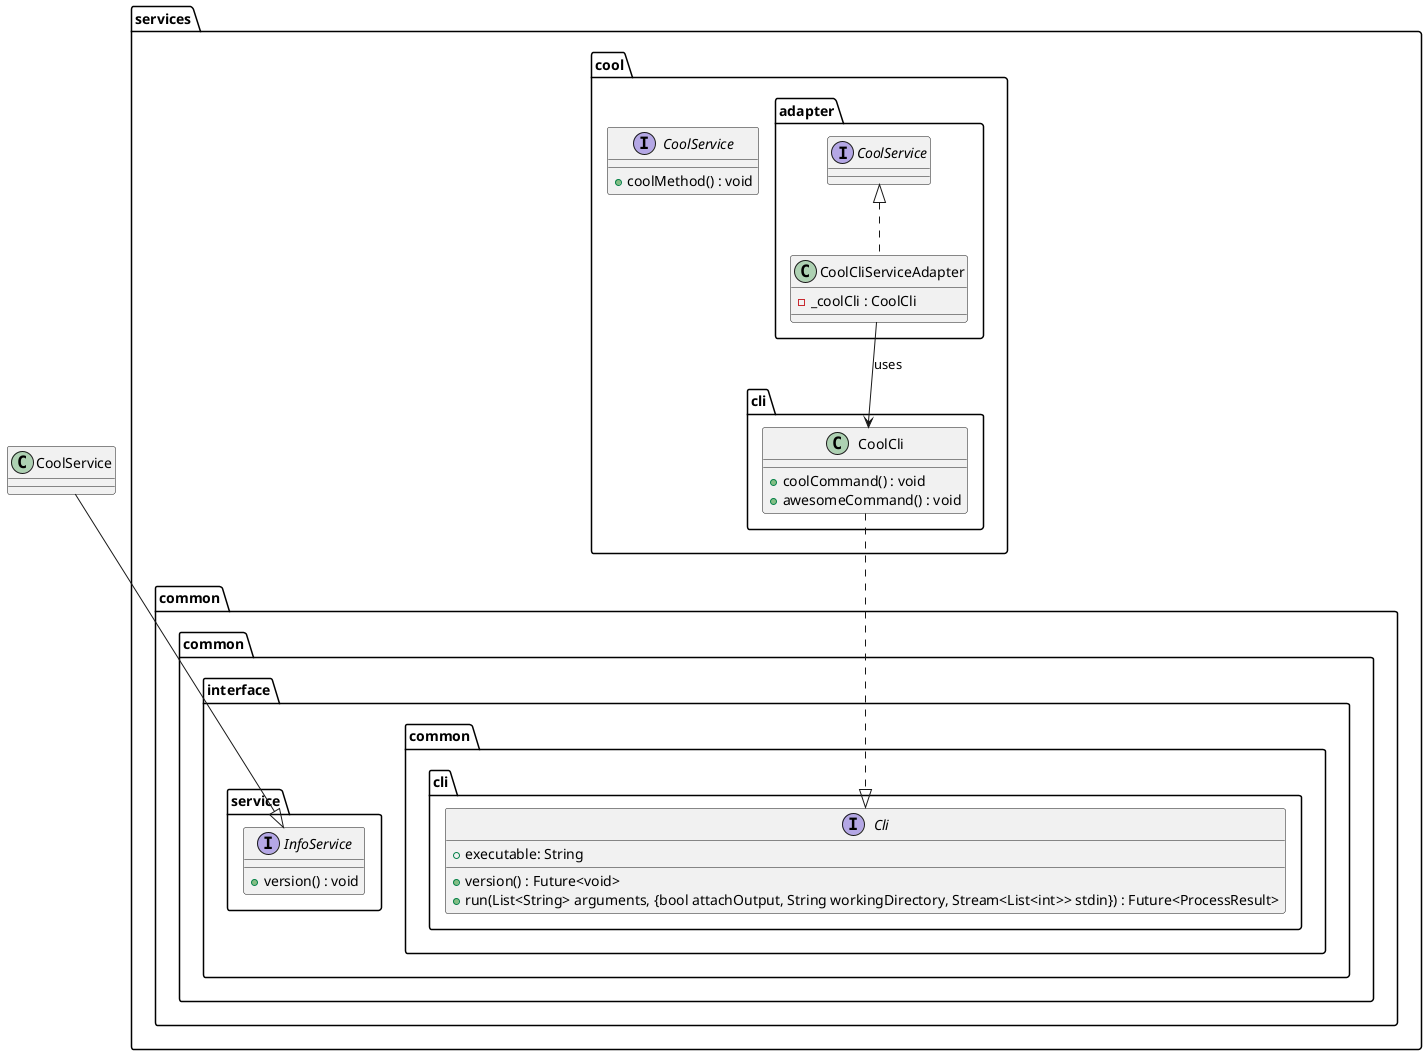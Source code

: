 @startuml cli_interfaces_class_diagram

package services {
    package cool as services.cool {
        interface CoolService{
            + coolMethod() : void
        }

        package adapter {
            class CoolCliServiceAdapter implements CoolService {
                - _coolCli : CoolCli
            }
       }

        package cli {
            class CoolCli {
                + coolCommand() : void
                + awesomeCommand() : void
            }
        }
    }

    package common {
        package interface as common.interface {
            package cli as common.cli {
                interface Cli {
                    + executable: String
                    + version() : Future<void>
                    + run(List<String> arguments, {bool attachOutput, String workingDirectory, Stream<List<int>> stdin}) : Future<ProcessResult>
                }
            }

            package service {
                interface InfoService {
                    + version() : void
                }
            }
        }
    }

}

CoolCliServiceAdapter -down-> CoolCli : uses

CoolService --|> InfoService
CoolCli ..|> Cli

@enduml
